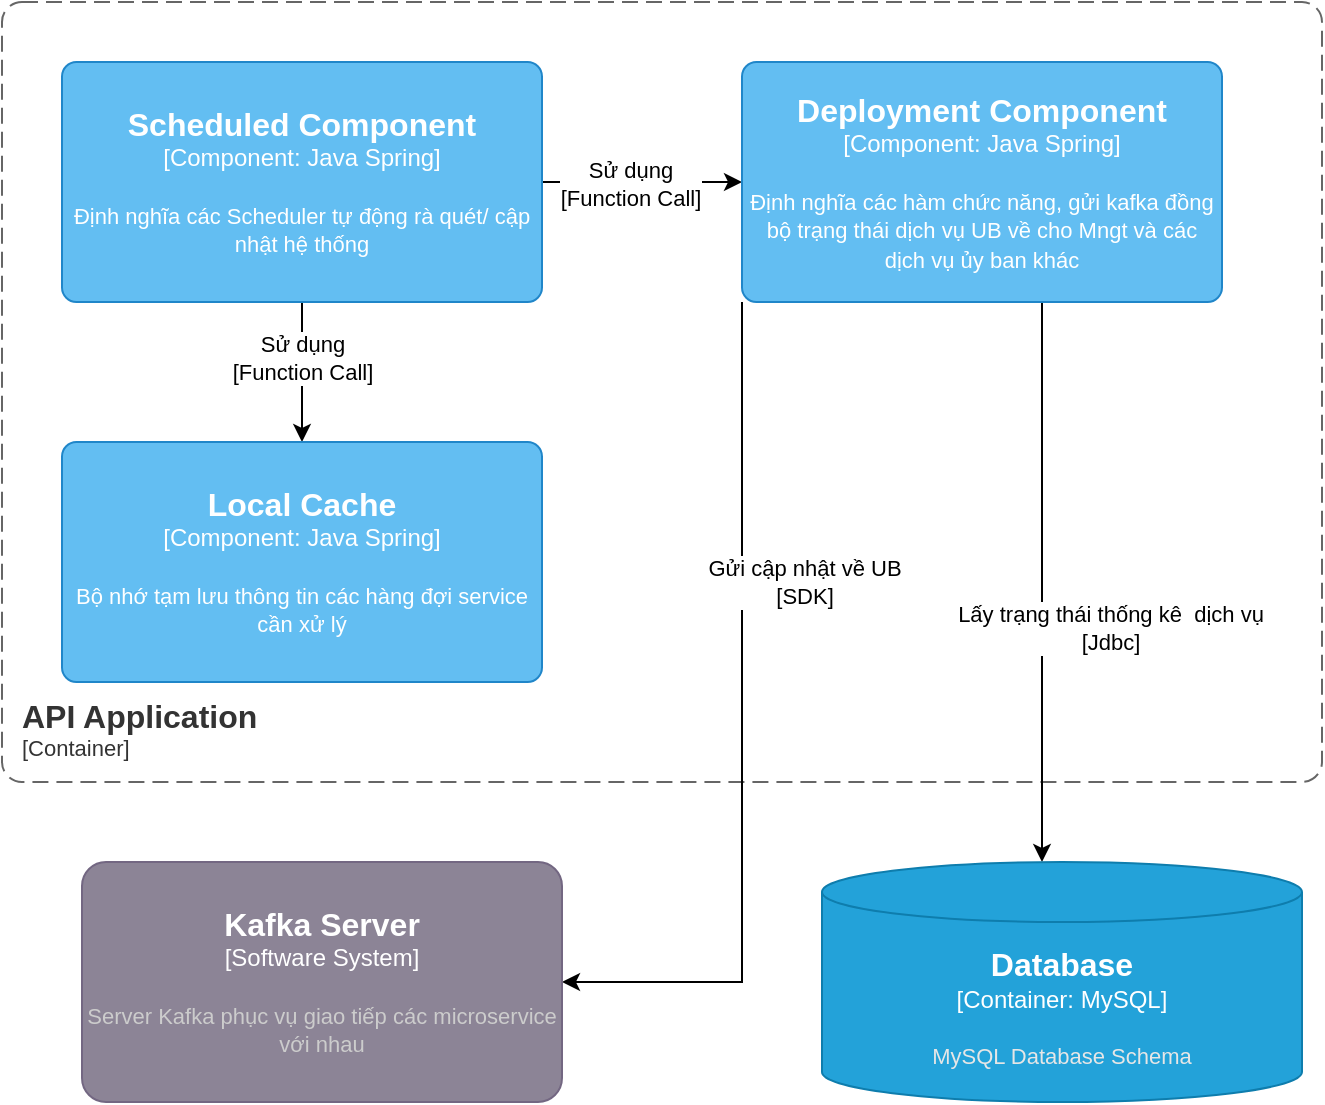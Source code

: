 <mxfile version="20.8.20" type="github">
  <diagram name="Page-1" id="Uwjv1EdfPq5HpsPozovY">
    <mxGraphModel dx="1434" dy="739" grid="1" gridSize="10" guides="1" tooltips="1" connect="1" arrows="1" fold="1" page="1" pageScale="1" pageWidth="850" pageHeight="1100" math="0" shadow="0">
      <root>
        <mxCell id="0" />
        <mxCell id="1" parent="0" />
        <object placeholders="1" c4Name="API Application" c4Type="ContainerScopeBoundary" c4Application="Container" label="&lt;font style=&quot;font-size: 16px&quot;&gt;&lt;b&gt;&lt;div style=&quot;text-align: left&quot;&gt;%c4Name%&lt;/div&gt;&lt;/b&gt;&lt;/font&gt;&lt;div style=&quot;text-align: left&quot;&gt;[%c4Application%]&lt;/div&gt;" id="FvJU3H9jv9qHubIBIeJe-1">
          <mxCell style="rounded=1;fontSize=11;whiteSpace=wrap;html=1;dashed=1;arcSize=20;fillColor=none;strokeColor=#666666;fontColor=#333333;labelBackgroundColor=none;align=left;verticalAlign=bottom;labelBorderColor=none;spacingTop=0;spacing=10;dashPattern=8 4;metaEdit=1;rotatable=0;perimeter=rectanglePerimeter;noLabel=0;labelPadding=0;allowArrows=0;connectable=0;expand=0;recursiveResize=0;editable=1;pointerEvents=0;absoluteArcSize=1;points=[[0.25,0,0],[0.5,0,0],[0.75,0,0],[1,0.25,0],[1,0.5,0],[1,0.75,0],[0.75,1,0],[0.5,1,0],[0.25,1,0],[0,0.75,0],[0,0.5,0],[0,0.25,0]];" parent="1" vertex="1">
            <mxGeometry x="50" y="460" width="660" height="390" as="geometry" />
          </mxCell>
        </object>
        <mxCell id="FvJU3H9jv9qHubIBIeJe-7" value="" style="edgeStyle=orthogonalEdgeStyle;rounded=0;orthogonalLoop=1;jettySize=auto;html=1;" parent="1" source="FvJU3H9jv9qHubIBIeJe-3" target="FvJU3H9jv9qHubIBIeJe-4" edge="1">
          <mxGeometry relative="1" as="geometry" />
        </mxCell>
        <mxCell id="FvJU3H9jv9qHubIBIeJe-8" value="Sử dụng&lt;br&gt;[Function Call]" style="edgeLabel;html=1;align=center;verticalAlign=middle;resizable=0;points=[];" parent="FvJU3H9jv9qHubIBIeJe-7" vertex="1" connectable="0">
          <mxGeometry x="-0.13" y="-1" relative="1" as="geometry">
            <mxPoint as="offset" />
          </mxGeometry>
        </mxCell>
        <mxCell id="FvJU3H9jv9qHubIBIeJe-9" value="" style="edgeStyle=orthogonalEdgeStyle;rounded=0;orthogonalLoop=1;jettySize=auto;html=1;" parent="1" source="FvJU3H9jv9qHubIBIeJe-3" target="FvJU3H9jv9qHubIBIeJe-6" edge="1">
          <mxGeometry relative="1" as="geometry" />
        </mxCell>
        <mxCell id="FvJU3H9jv9qHubIBIeJe-10" value="Sử dụng&lt;br&gt;[Function Call]" style="edgeLabel;html=1;align=center;verticalAlign=middle;resizable=0;points=[];" parent="FvJU3H9jv9qHubIBIeJe-9" vertex="1" connectable="0">
          <mxGeometry x="-0.197" relative="1" as="geometry">
            <mxPoint as="offset" />
          </mxGeometry>
        </mxCell>
        <object placeholders="1" c4Name="Scheduled Component" c4Type="Component" c4Technology="Java Spring" c4Description="Định nghĩa các Scheduler tự động rà quét/ cập nhật hệ thống" label="&lt;font style=&quot;font-size: 16px&quot;&gt;&lt;b&gt;%c4Name%&lt;/b&gt;&lt;/font&gt;&lt;div&gt;[%c4Type%: %c4Technology%]&lt;/div&gt;&lt;br&gt;&lt;div&gt;&lt;font style=&quot;font-size: 11px&quot;&gt;%c4Description%&lt;/font&gt;&lt;/div&gt;" id="FvJU3H9jv9qHubIBIeJe-3">
          <mxCell style="rounded=1;whiteSpace=wrap;html=1;labelBackgroundColor=none;fillColor=#63BEF2;fontColor=#ffffff;align=center;arcSize=6;strokeColor=#2086C9;metaEdit=1;resizable=0;points=[[0.25,0,0],[0.5,0,0],[0.75,0,0],[1,0.25,0],[1,0.5,0],[1,0.75,0],[0.75,1,0],[0.5,1,0],[0.25,1,0],[0,0.75,0],[0,0.5,0],[0,0.25,0]];" parent="1" vertex="1">
            <mxGeometry x="80" y="490" width="240" height="120" as="geometry" />
          </mxCell>
        </object>
        <mxCell id="FvJU3H9jv9qHubIBIeJe-13" style="edgeStyle=orthogonalEdgeStyle;rounded=0;orthogonalLoop=1;jettySize=auto;html=1;" parent="1" source="FvJU3H9jv9qHubIBIeJe-4" target="FvJU3H9jv9qHubIBIeJe-5" edge="1">
          <mxGeometry relative="1" as="geometry">
            <Array as="points">
              <mxPoint x="420" y="950" />
            </Array>
          </mxGeometry>
        </mxCell>
        <mxCell id="FvJU3H9jv9qHubIBIeJe-14" value="Gửi cập nhật về UB&lt;br&gt;[SDK]" style="edgeLabel;html=1;align=center;verticalAlign=middle;resizable=0;points=[];" parent="FvJU3H9jv9qHubIBIeJe-13" vertex="1" connectable="0">
          <mxGeometry x="0.667" y="-2" relative="1" as="geometry">
            <mxPoint x="49" y="-198" as="offset" />
          </mxGeometry>
        </mxCell>
        <mxCell id="FvJU3H9jv9qHubIBIeJe-16" style="edgeStyle=orthogonalEdgeStyle;rounded=0;orthogonalLoop=1;jettySize=auto;html=1;" parent="1" source="FvJU3H9jv9qHubIBIeJe-4" target="FvJU3H9jv9qHubIBIeJe-15" edge="1">
          <mxGeometry relative="1" as="geometry">
            <Array as="points">
              <mxPoint x="570" y="670" />
              <mxPoint x="570" y="670" />
            </Array>
          </mxGeometry>
        </mxCell>
        <mxCell id="FvJU3H9jv9qHubIBIeJe-17" value="Lấy trạng thái thống kê&amp;nbsp; dịch vụ&lt;br&gt;[Jdbc]" style="edgeLabel;html=1;align=center;verticalAlign=middle;resizable=0;points=[];" parent="FvJU3H9jv9qHubIBIeJe-16" vertex="1" connectable="0">
          <mxGeometry x="-0.628" y="1" relative="1" as="geometry">
            <mxPoint x="33" y="111" as="offset" />
          </mxGeometry>
        </mxCell>
        <object placeholders="1" c4Name="Deployment Component" c4Type="Component" c4Technology="Java Spring" c4Description="Định nghĩa các hàm chức năng, gửi kafka đồng bộ trạng thái dịch vụ UB về cho Mngt và các dịch vụ ủy ban khác" label="&lt;font style=&quot;font-size: 16px&quot;&gt;&lt;b&gt;%c4Name%&lt;/b&gt;&lt;/font&gt;&lt;div&gt;[%c4Type%: %c4Technology%]&lt;/div&gt;&lt;br&gt;&lt;div&gt;&lt;font style=&quot;font-size: 11px&quot;&gt;%c4Description%&lt;/font&gt;&lt;/div&gt;" id="FvJU3H9jv9qHubIBIeJe-4">
          <mxCell style="rounded=1;whiteSpace=wrap;html=1;labelBackgroundColor=none;fillColor=#63BEF2;fontColor=#ffffff;align=center;arcSize=6;strokeColor=#2086C9;metaEdit=1;resizable=0;points=[[0.25,0,0],[0.5,0,0],[0.75,0,0],[1,0.25,0],[1,0.5,0],[1,0.75,0],[0.75,1,0],[0.5,1,0],[0.25,1,0],[0,0.75,0],[0,0.5,0],[0,0.25,0]];" parent="1" vertex="1">
            <mxGeometry x="420" y="490" width="240" height="120" as="geometry" />
          </mxCell>
        </object>
        <object placeholders="1" c4Name="Kafka Server" c4Type="Software System" c4Description="Server Kafka phục vụ giao tiếp các microservice với nhau" label="&lt;font style=&quot;font-size: 16px&quot;&gt;&lt;b&gt;%c4Name%&lt;/b&gt;&lt;/font&gt;&lt;div&gt;[%c4Type%]&lt;/div&gt;&lt;br&gt;&lt;div&gt;&lt;font style=&quot;font-size: 11px&quot;&gt;&lt;font color=&quot;#cccccc&quot;&gt;%c4Description%&lt;/font&gt;&lt;/div&gt;" id="FvJU3H9jv9qHubIBIeJe-5">
          <mxCell style="rounded=1;whiteSpace=wrap;html=1;labelBackgroundColor=none;fillColor=#8C8496;fontColor=#ffffff;align=center;arcSize=10;strokeColor=#736782;metaEdit=1;resizable=0;points=[[0.25,0,0],[0.5,0,0],[0.75,0,0],[1,0.25,0],[1,0.5,0],[1,0.75,0],[0.75,1,0],[0.5,1,0],[0.25,1,0],[0,0.75,0],[0,0.5,0],[0,0.25,0]];" parent="1" vertex="1">
            <mxGeometry x="90" y="890" width="240" height="120" as="geometry" />
          </mxCell>
        </object>
        <object placeholders="1" c4Name="Local Cache" c4Type="Component" c4Technology="Java Spring" c4Description="Bộ nhớ tạm lưu thông tin các hàng đợi service cần xử lý" label="&lt;font style=&quot;font-size: 16px&quot;&gt;&lt;b&gt;%c4Name%&lt;/b&gt;&lt;/font&gt;&lt;div&gt;[%c4Type%: %c4Technology%]&lt;/div&gt;&lt;br&gt;&lt;div&gt;&lt;font style=&quot;font-size: 11px&quot;&gt;%c4Description%&lt;/font&gt;&lt;/div&gt;" id="FvJU3H9jv9qHubIBIeJe-6">
          <mxCell style="rounded=1;whiteSpace=wrap;html=1;labelBackgroundColor=none;fillColor=#63BEF2;fontColor=#ffffff;align=center;arcSize=6;strokeColor=#2086C9;metaEdit=1;resizable=0;points=[[0.25,0,0],[0.5,0,0],[0.75,0,0],[1,0.25,0],[1,0.5,0],[1,0.75,0],[0.75,1,0],[0.5,1,0],[0.25,1,0],[0,0.75,0],[0,0.5,0],[0,0.25,0]];" parent="1" vertex="1">
            <mxGeometry x="80" y="680" width="240" height="120" as="geometry" />
          </mxCell>
        </object>
        <object placeholders="1" c4Type="Database" c4Container="Container" c4Technology="MySQL" c4Description="MySQL Database Schema" label="&lt;font style=&quot;font-size: 16px&quot;&gt;&lt;b&gt;%c4Type%&lt;/b&gt;&lt;/font&gt;&lt;div&gt;[%c4Container%:&amp;nbsp;%c4Technology%]&lt;/div&gt;&lt;br&gt;&lt;div&gt;&lt;font style=&quot;font-size: 11px&quot;&gt;&lt;font color=&quot;#E6E6E6&quot;&gt;%c4Description%&lt;/font&gt;&lt;/div&gt;" id="FvJU3H9jv9qHubIBIeJe-15">
          <mxCell style="shape=cylinder3;size=15;whiteSpace=wrap;html=1;boundedLbl=1;rounded=0;labelBackgroundColor=none;fillColor=#23A2D9;fontSize=12;fontColor=#ffffff;align=center;strokeColor=#0E7DAD;metaEdit=1;points=[[0.5,0,0],[1,0.25,0],[1,0.5,0],[1,0.75,0],[0.5,1,0],[0,0.75,0],[0,0.5,0],[0,0.25,0]];resizable=0;" parent="1" vertex="1">
            <mxGeometry x="460" y="890" width="240" height="120" as="geometry" />
          </mxCell>
        </object>
      </root>
    </mxGraphModel>
  </diagram>
</mxfile>
